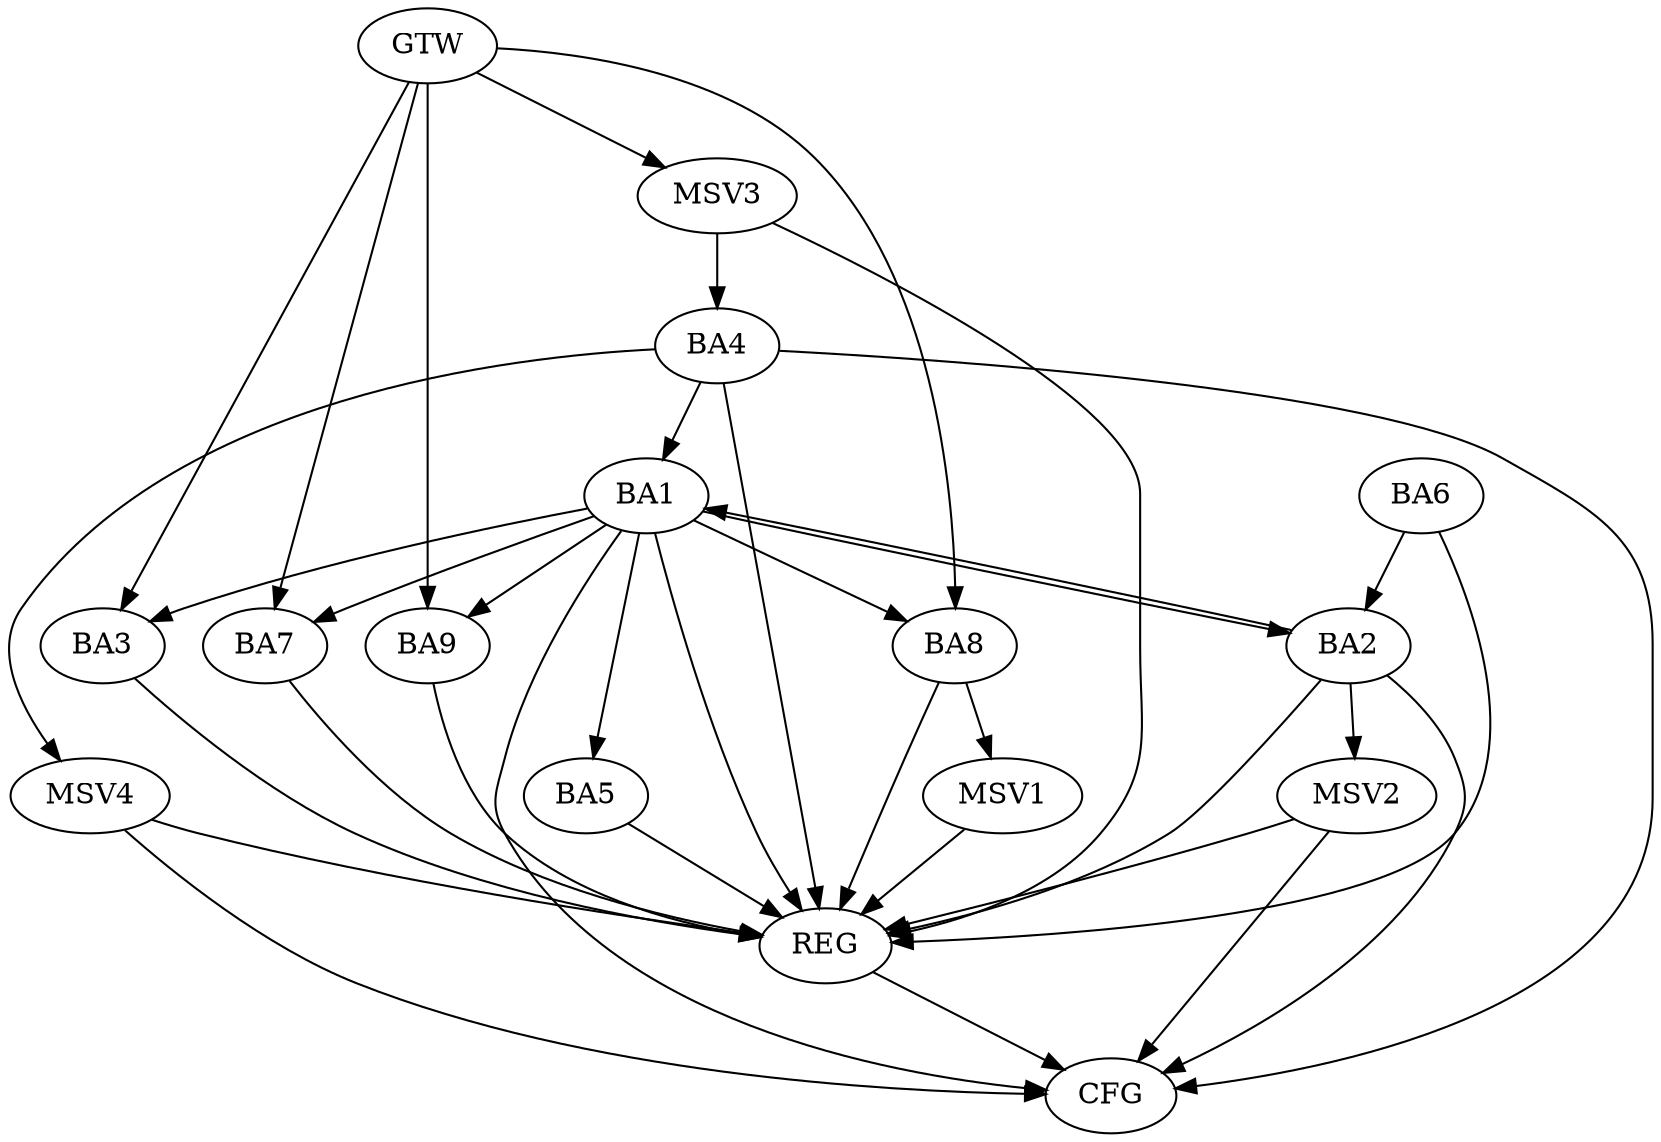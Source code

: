 strict digraph G {
  BA1 [ label="BA1" ];
  BA2 [ label="BA2" ];
  BA3 [ label="BA3" ];
  BA4 [ label="BA4" ];
  BA5 [ label="BA5" ];
  BA6 [ label="BA6" ];
  BA7 [ label="BA7" ];
  BA8 [ label="BA8" ];
  BA9 [ label="BA9" ];
  GTW [ label="GTW" ];
  REG [ label="REG" ];
  CFG [ label="CFG" ];
  MSV1 [ label="MSV1" ];
  MSV2 [ label="MSV2" ];
  MSV3 [ label="MSV3" ];
  MSV4 [ label="MSV4" ];
  BA1 -> BA2;
  BA2 -> BA1;
  BA4 -> BA1;
  BA6 -> BA2;
  GTW -> BA3;
  GTW -> BA7;
  GTW -> BA8;
  GTW -> BA9;
  BA1 -> REG;
  BA2 -> REG;
  BA3 -> REG;
  BA4 -> REG;
  BA5 -> REG;
  BA6 -> REG;
  BA7 -> REG;
  BA8 -> REG;
  BA9 -> REG;
  BA4 -> CFG;
  BA2 -> CFG;
  BA1 -> CFG;
  REG -> CFG;
  BA1 -> BA7;
  BA1 -> BA9;
  BA1 -> BA5;
  BA1 -> BA3;
  BA1 -> BA8;
  BA8 -> MSV1;
  MSV1 -> REG;
  BA2 -> MSV2;
  MSV2 -> REG;
  MSV2 -> CFG;
  MSV3 -> BA4;
  GTW -> MSV3;
  MSV3 -> REG;
  BA4 -> MSV4;
  MSV4 -> REG;
  MSV4 -> CFG;
}
